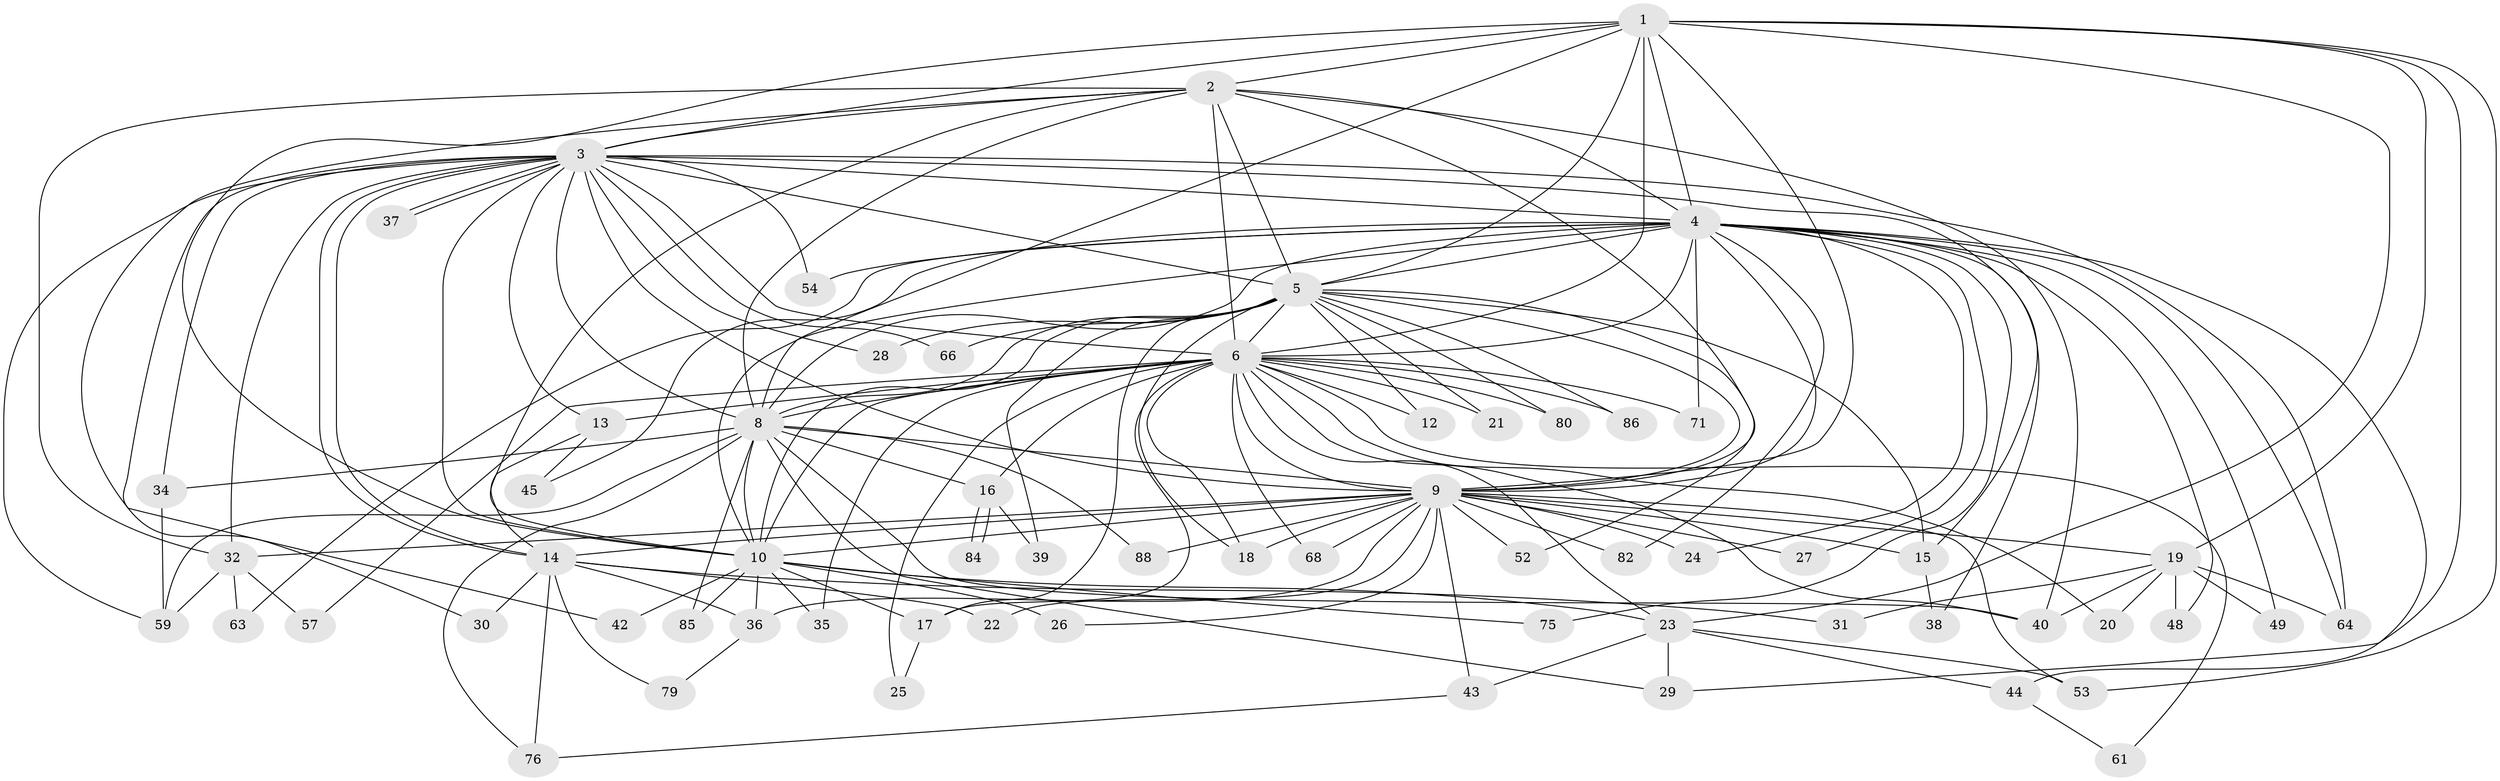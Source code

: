 // Generated by graph-tools (version 1.1) at 2025/23/03/03/25 07:23:43]
// undirected, 63 vertices, 160 edges
graph export_dot {
graph [start="1"]
  node [color=gray90,style=filled];
  1 [super="+70"];
  2 [super="+11"];
  3 [super="+72"];
  4 [super="+83"];
  5 [super="+47"];
  6 [super="+7"];
  8 [super="+78"];
  9 [super="+77"];
  10 [super="+56"];
  12;
  13 [super="+51"];
  14 [super="+60"];
  15 [super="+74"];
  16 [super="+67"];
  17 [super="+55"];
  18 [super="+62"];
  19 [super="+58"];
  20;
  21;
  22;
  23;
  24 [super="+50"];
  25;
  26 [super="+33"];
  27;
  28;
  29;
  30;
  31;
  32 [super="+46"];
  34;
  35;
  36 [super="+41"];
  37;
  38;
  39;
  40 [super="+69"];
  42;
  43;
  44;
  45;
  48;
  49;
  52;
  53 [super="+65"];
  54;
  57;
  59 [super="+87"];
  61;
  63;
  64 [super="+73"];
  66;
  68;
  71;
  75;
  76 [super="+81"];
  79;
  80;
  82;
  84;
  85;
  86;
  88;
  1 -- 2;
  1 -- 3;
  1 -- 4;
  1 -- 5;
  1 -- 6 [weight=2];
  1 -- 8;
  1 -- 9;
  1 -- 10;
  1 -- 19;
  1 -- 23;
  1 -- 53;
  1 -- 29;
  2 -- 3;
  2 -- 4 [weight=2];
  2 -- 5;
  2 -- 6 [weight=2];
  2 -- 8;
  2 -- 9 [weight=2];
  2 -- 10;
  2 -- 40;
  2 -- 42;
  2 -- 32;
  3 -- 4;
  3 -- 5;
  3 -- 6 [weight=2];
  3 -- 8;
  3 -- 9;
  3 -- 10;
  3 -- 13;
  3 -- 14;
  3 -- 14;
  3 -- 15;
  3 -- 28;
  3 -- 30;
  3 -- 32;
  3 -- 34;
  3 -- 37;
  3 -- 37;
  3 -- 54;
  3 -- 64;
  3 -- 66;
  3 -- 59;
  4 -- 5 [weight=2];
  4 -- 6 [weight=3];
  4 -- 8;
  4 -- 9;
  4 -- 10;
  4 -- 24;
  4 -- 27;
  4 -- 38;
  4 -- 44;
  4 -- 45;
  4 -- 48;
  4 -- 49;
  4 -- 54;
  4 -- 63;
  4 -- 64;
  4 -- 71;
  4 -- 75;
  4 -- 82;
  5 -- 6 [weight=2];
  5 -- 8;
  5 -- 9;
  5 -- 10;
  5 -- 12;
  5 -- 17;
  5 -- 18;
  5 -- 21;
  5 -- 28;
  5 -- 39;
  5 -- 52;
  5 -- 66;
  5 -- 80;
  5 -- 86;
  5 -- 15;
  6 -- 8 [weight=2];
  6 -- 9 [weight=2];
  6 -- 10 [weight=2];
  6 -- 20;
  6 -- 68;
  6 -- 71;
  6 -- 12;
  6 -- 13;
  6 -- 16;
  6 -- 80;
  6 -- 21;
  6 -- 86;
  6 -- 23;
  6 -- 25;
  6 -- 35;
  6 -- 40;
  6 -- 57;
  6 -- 61;
  6 -- 17;
  6 -- 18;
  8 -- 9 [weight=2];
  8 -- 10;
  8 -- 16 [weight=2];
  8 -- 29;
  8 -- 34;
  8 -- 59;
  8 -- 85;
  8 -- 88;
  8 -- 76;
  8 -- 40;
  9 -- 10;
  9 -- 15;
  9 -- 18;
  9 -- 19;
  9 -- 22;
  9 -- 24 [weight=2];
  9 -- 26 [weight=2];
  9 -- 27;
  9 -- 32;
  9 -- 36;
  9 -- 43;
  9 -- 52;
  9 -- 53;
  9 -- 68;
  9 -- 82;
  9 -- 88;
  9 -- 14;
  10 -- 17;
  10 -- 26;
  10 -- 35;
  10 -- 36;
  10 -- 42;
  10 -- 75;
  10 -- 85;
  10 -- 23;
  13 -- 45;
  13 -- 14;
  14 -- 22;
  14 -- 30;
  14 -- 31;
  14 -- 76;
  14 -- 79;
  14 -- 36;
  15 -- 38;
  16 -- 39;
  16 -- 84;
  16 -- 84;
  17 -- 25;
  19 -- 20;
  19 -- 31;
  19 -- 48;
  19 -- 49;
  19 -- 40;
  19 -- 64;
  23 -- 29;
  23 -- 43;
  23 -- 44;
  23 -- 53;
  32 -- 59;
  32 -- 57;
  32 -- 63;
  34 -- 59;
  36 -- 79;
  43 -- 76;
  44 -- 61;
}
